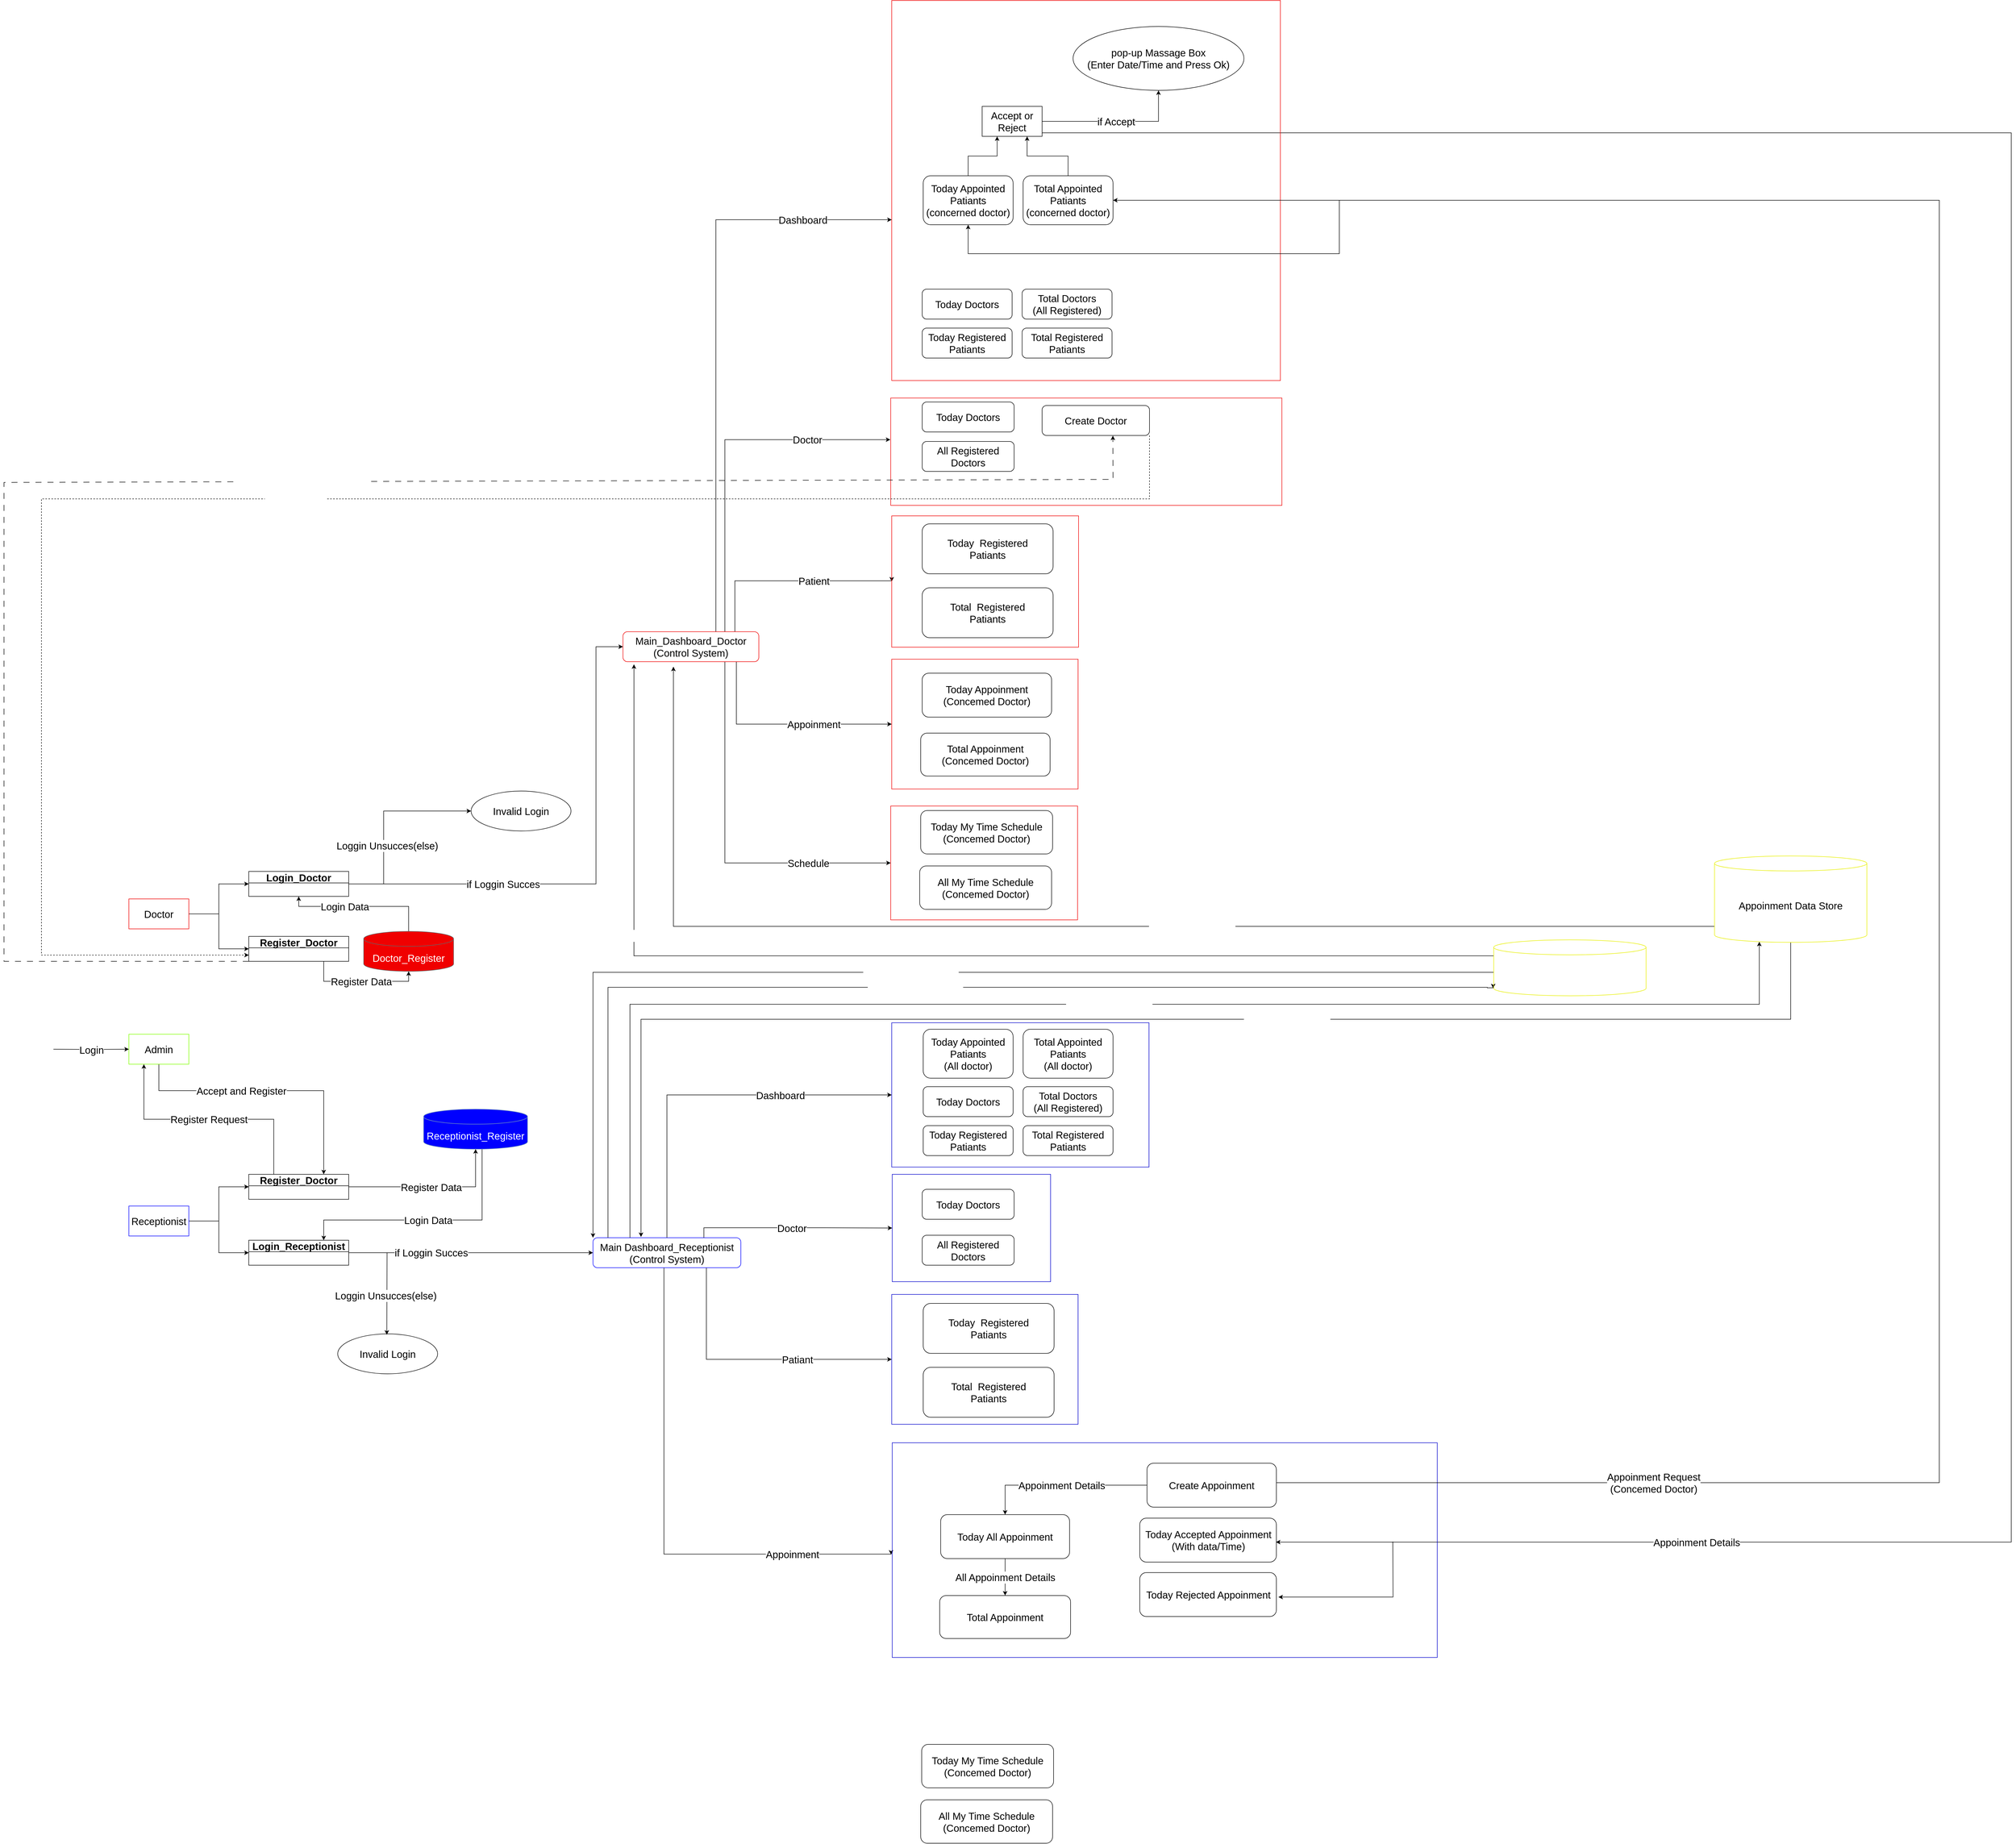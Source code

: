 <mxfile version="20.8.16" type="device"><diagram name="Page-1" id="9rQJRzVLbr5sEMEzuQU-"><mxGraphModel dx="2436" dy="2876" grid="0" gridSize="10" guides="1" tooltips="1" connect="1" arrows="1" fold="1" page="0" pageScale="1" pageWidth="850" pageHeight="1100" background="none" math="0" shadow="0"><root><mxCell id="0"/><mxCell id="1" parent="0"/><mxCell id="5vXDmGkP7HjIqoxA7xrD-12" style="edgeStyle=orthogonalEdgeStyle;rounded=0;orthogonalLoop=1;jettySize=auto;html=1;entryX=0;entryY=0.5;entryDx=0;entryDy=0;fontSize=20;" edge="1" parent="1" source="5vXDmGkP7HjIqoxA7xrD-2" target="5vXDmGkP7HjIqoxA7xrD-9"><mxGeometry relative="1" as="geometry"/></mxCell><mxCell id="5vXDmGkP7HjIqoxA7xrD-20" style="edgeStyle=orthogonalEdgeStyle;rounded=0;orthogonalLoop=1;jettySize=auto;html=1;entryX=0;entryY=0.5;entryDx=0;entryDy=0;fontSize=20;" edge="1" parent="1" source="5vXDmGkP7HjIqoxA7xrD-2" target="5vXDmGkP7HjIqoxA7xrD-19"><mxGeometry relative="1" as="geometry"/></mxCell><mxCell id="5vXDmGkP7HjIqoxA7xrD-2" value="&lt;font style=&quot;font-size: 20px;&quot;&gt;Doctor&lt;/font&gt;" style="rounded=0;whiteSpace=wrap;html=1;strokeColor=#F00000;" vertex="1" parent="1"><mxGeometry x="80" y="325" width="120" height="60" as="geometry"/></mxCell><mxCell id="5vXDmGkP7HjIqoxA7xrD-13" style="edgeStyle=orthogonalEdgeStyle;rounded=0;orthogonalLoop=1;jettySize=auto;html=1;entryX=0;entryY=0.5;entryDx=0;entryDy=0;fontSize=20;" edge="1" parent="1" source="5vXDmGkP7HjIqoxA7xrD-3" target="5vXDmGkP7HjIqoxA7xrD-10"><mxGeometry relative="1" as="geometry"/></mxCell><mxCell id="5vXDmGkP7HjIqoxA7xrD-63" style="edgeStyle=orthogonalEdgeStyle;rounded=0;orthogonalLoop=1;jettySize=auto;html=1;entryX=0;entryY=0.5;entryDx=0;entryDy=0;fontSize=20;" edge="1" parent="1" source="5vXDmGkP7HjIqoxA7xrD-3" target="5vXDmGkP7HjIqoxA7xrD-62"><mxGeometry relative="1" as="geometry"/></mxCell><mxCell id="5vXDmGkP7HjIqoxA7xrD-3" value="&lt;font style=&quot;font-size: 20px;&quot;&gt;Receptionist&lt;/font&gt;" style="rounded=0;whiteSpace=wrap;html=1;strokeColor=#0000FF;" vertex="1" parent="1"><mxGeometry x="80" y="940" width="120" height="60" as="geometry"/></mxCell><mxCell id="5vXDmGkP7HjIqoxA7xrD-61" value="Login" style="edgeStyle=orthogonalEdgeStyle;rounded=0;orthogonalLoop=1;jettySize=auto;html=1;entryX=0;entryY=0.5;entryDx=0;entryDy=0;fontSize=20;" edge="1" parent="1" target="5vXDmGkP7HjIqoxA7xrD-60"><mxGeometry relative="1" as="geometry"><mxPoint x="-71" y="626" as="sourcePoint"/></mxGeometry></mxCell><mxCell id="5vXDmGkP7HjIqoxA7xrD-54" style="edgeStyle=orthogonalEdgeStyle;rounded=0;orthogonalLoop=1;jettySize=auto;html=1;entryX=0;entryY=0.5;entryDx=0;entryDy=0;fontSize=20;" edge="1" parent="1" source="5vXDmGkP7HjIqoxA7xrD-9" target="5vXDmGkP7HjIqoxA7xrD-53"><mxGeometry relative="1" as="geometry"><Array as="points"><mxPoint x="1015" y="295"/><mxPoint x="1015" y="-180"/></Array></mxGeometry></mxCell><mxCell id="5vXDmGkP7HjIqoxA7xrD-56" value="if Loggin Succes" style="edgeLabel;html=1;align=center;verticalAlign=middle;resizable=0;points=[];fontSize=20;" vertex="1" connectable="0" parent="5vXDmGkP7HjIqoxA7xrD-54"><mxGeometry x="-0.149" relative="1" as="geometry"><mxPoint x="-127" as="offset"/></mxGeometry></mxCell><mxCell id="5vXDmGkP7HjIqoxA7xrD-58" style="edgeStyle=orthogonalEdgeStyle;rounded=0;orthogonalLoop=1;jettySize=auto;html=1;entryX=0;entryY=0.5;entryDx=0;entryDy=0;fontSize=20;" edge="1" parent="1" source="5vXDmGkP7HjIqoxA7xrD-9" target="5vXDmGkP7HjIqoxA7xrD-57"><mxGeometry relative="1" as="geometry"><Array as="points"><mxPoint x="590" y="295"/><mxPoint x="590" y="149"/><mxPoint x="735" y="149"/></Array></mxGeometry></mxCell><mxCell id="5vXDmGkP7HjIqoxA7xrD-59" value="Loggin Unsucces(else)" style="edgeLabel;html=1;align=center;verticalAlign=middle;resizable=0;points=[];fontSize=20;" vertex="1" connectable="0" parent="5vXDmGkP7HjIqoxA7xrD-58"><mxGeometry x="-0.254" y="-7" relative="1" as="geometry"><mxPoint y="-1" as="offset"/></mxGeometry></mxCell><mxCell id="5vXDmGkP7HjIqoxA7xrD-9" value="Login_Doctor" style="swimlane;whiteSpace=wrap;html=1;fontSize=20;startSize=23;" vertex="1" parent="1"><mxGeometry x="320" y="270" width="200" height="50" as="geometry"/></mxCell><mxCell id="5vXDmGkP7HjIqoxA7xrD-15" style="edgeStyle=orthogonalEdgeStyle;rounded=0;orthogonalLoop=1;jettySize=auto;html=1;entryX=0;entryY=0.5;entryDx=0;entryDy=0;fontSize=20;" edge="1" parent="1" source="5vXDmGkP7HjIqoxA7xrD-10" target="5vXDmGkP7HjIqoxA7xrD-14"><mxGeometry relative="1" as="geometry"/></mxCell><mxCell id="5vXDmGkP7HjIqoxA7xrD-70" value="if Loggin Succes" style="edgeLabel;html=1;align=center;verticalAlign=middle;resizable=0;points=[];fontSize=20;" vertex="1" connectable="0" parent="5vXDmGkP7HjIqoxA7xrD-15"><mxGeometry x="-0.328" y="1" relative="1" as="geometry"><mxPoint as="offset"/></mxGeometry></mxCell><mxCell id="5vXDmGkP7HjIqoxA7xrD-73" style="edgeStyle=orthogonalEdgeStyle;rounded=0;orthogonalLoop=1;jettySize=auto;html=1;entryX=0;entryY=0;entryDx=0;entryDy=0;fontSize=20;" edge="1" parent="1" source="5vXDmGkP7HjIqoxA7xrD-10"><mxGeometry relative="1" as="geometry"><mxPoint x="596.289" y="1197.716" as="targetPoint"/></mxGeometry></mxCell><mxCell id="5vXDmGkP7HjIqoxA7xrD-10" value="Login_Receptionist" style="swimlane;whiteSpace=wrap;html=1;fontSize=20;startSize=23;" vertex="1" parent="1"><mxGeometry x="320" y="1008.5" width="200" height="50" as="geometry"/></mxCell><mxCell id="5vXDmGkP7HjIqoxA7xrD-146" value="Dashboard" style="edgeStyle=orthogonalEdgeStyle;rounded=0;orthogonalLoop=1;jettySize=auto;html=1;exitX=0.5;exitY=0;exitDx=0;exitDy=0;entryX=0;entryY=0.5;entryDx=0;entryDy=0;fontSize=20;" edge="1" parent="1" source="5vXDmGkP7HjIqoxA7xrD-14" target="5vXDmGkP7HjIqoxA7xrD-132"><mxGeometry x="0.392" relative="1" as="geometry"><mxPoint as="offset"/></mxGeometry></mxCell><mxCell id="5vXDmGkP7HjIqoxA7xrD-147" value="Doctor" style="edgeStyle=orthogonalEdgeStyle;rounded=0;orthogonalLoop=1;jettySize=auto;html=1;exitX=0.75;exitY=0;exitDx=0;exitDy=0;entryX=0;entryY=0.5;entryDx=0;entryDy=0;fontSize=20;" edge="1" parent="1" source="5vXDmGkP7HjIqoxA7xrD-14" target="5vXDmGkP7HjIqoxA7xrD-135"><mxGeometry x="-0.008" relative="1" as="geometry"><mxPoint x="-1" as="offset"/></mxGeometry></mxCell><mxCell id="5vXDmGkP7HjIqoxA7xrD-149" value="Patiant" style="edgeStyle=orthogonalEdgeStyle;rounded=0;orthogonalLoop=1;jettySize=auto;html=1;entryX=0;entryY=0.5;entryDx=0;entryDy=0;fontSize=20;" edge="1" parent="1" source="5vXDmGkP7HjIqoxA7xrD-14" target="5vXDmGkP7HjIqoxA7xrD-141"><mxGeometry x="0.315" relative="1" as="geometry"><Array as="points"><mxPoint x="1236" y="1247"/></Array><mxPoint x="1" as="offset"/></mxGeometry></mxCell><mxCell id="5vXDmGkP7HjIqoxA7xrD-174" value="Appoinment" style="edgeStyle=orthogonalEdgeStyle;rounded=0;orthogonalLoop=1;jettySize=auto;html=1;entryX=-0.002;entryY=0.521;entryDx=0;entryDy=0;fontSize=20;entryPerimeter=0;" edge="1" parent="1" source="5vXDmGkP7HjIqoxA7xrD-14" target="5vXDmGkP7HjIqoxA7xrD-144"><mxGeometry x="0.615" relative="1" as="geometry"><Array as="points"><mxPoint x="1151" y="1637"/><mxPoint x="1605" y="1637"/></Array><mxPoint x="-1" as="offset"/></mxGeometry></mxCell><mxCell id="5vXDmGkP7HjIqoxA7xrD-182" value="Patiant Register Data" style="edgeStyle=orthogonalEdgeStyle;rounded=0;orthogonalLoop=1;jettySize=auto;html=1;exitX=0.25;exitY=0;exitDx=0;exitDy=0;fontSize=20;fontColor=#FFFFFF;" edge="1" parent="1" source="5vXDmGkP7HjIqoxA7xrD-14"><mxGeometry relative="1" as="geometry"><mxPoint x="2811" y="504" as="targetPoint"/><Array as="points"><mxPoint x="1039" y="1004"/><mxPoint x="1039" y="502"/><mxPoint x="2799" y="502"/><mxPoint x="2799" y="503"/><mxPoint x="2811" y="503"/></Array></mxGeometry></mxCell><mxCell id="5vXDmGkP7HjIqoxA7xrD-186" value="Appoinment Details" style="edgeStyle=orthogonalEdgeStyle;rounded=0;orthogonalLoop=1;jettySize=auto;html=1;exitX=0.25;exitY=0;exitDx=0;exitDy=0;entryX=0.294;entryY=0.993;entryDx=0;entryDy=0;entryPerimeter=0;fontSize=20;fontColor=#FFFFFF;" edge="1" parent="1" source="5vXDmGkP7HjIqoxA7xrD-14" target="5vXDmGkP7HjIqoxA7xrD-179"><mxGeometry relative="1" as="geometry"><Array as="points"><mxPoint x="1083" y="536"/><mxPoint x="3343" y="536"/></Array></mxGeometry></mxCell><mxCell id="5vXDmGkP7HjIqoxA7xrD-14" value="Main Dashboard_Receptionist&lt;br&gt;(Control System)" style="rounded=1;whiteSpace=wrap;html=1;fontSize=20;strokeColor=#0000FF;" vertex="1" parent="1"><mxGeometry x="1009" y="1003.5" width="296" height="60" as="geometry"/></mxCell><mxCell id="5vXDmGkP7HjIqoxA7xrD-29" value="Register Data" style="edgeStyle=orthogonalEdgeStyle;rounded=0;orthogonalLoop=1;jettySize=auto;html=1;exitX=0.75;exitY=1;exitDx=0;exitDy=0;entryX=0.5;entryY=1;entryDx=0;entryDy=0;entryPerimeter=0;fontSize=20;" edge="1" parent="1" source="5vXDmGkP7HjIqoxA7xrD-19" target="5vXDmGkP7HjIqoxA7xrD-25"><mxGeometry relative="1" as="geometry"><Array as="points"><mxPoint x="470" y="490"/><mxPoint x="640" y="490"/></Array></mxGeometry></mxCell><mxCell id="5vXDmGkP7HjIqoxA7xrD-19" value="Register_Doctor" style="swimlane;whiteSpace=wrap;html=1;fontSize=20;startSize=23;" vertex="1" parent="1"><mxGeometry x="320" y="400" width="200" height="50" as="geometry"/></mxCell><mxCell id="5vXDmGkP7HjIqoxA7xrD-30" value="Login Data" style="edgeStyle=orthogonalEdgeStyle;rounded=0;orthogonalLoop=1;jettySize=auto;html=1;exitX=0.5;exitY=0;exitDx=0;exitDy=0;exitPerimeter=0;fontSize=20;" edge="1" parent="1" source="5vXDmGkP7HjIqoxA7xrD-25"><mxGeometry x="0.231" relative="1" as="geometry"><mxPoint x="420" y="320" as="targetPoint"/><Array as="points"><mxPoint x="640" y="340"/><mxPoint x="420" y="340"/></Array><mxPoint as="offset"/></mxGeometry></mxCell><mxCell id="5vXDmGkP7HjIqoxA7xrD-25" value="&lt;font color=&quot;#ffffff&quot;&gt;Doctor_Register&lt;/font&gt;" style="shape=cylinder3;whiteSpace=wrap;html=1;boundedLbl=1;backgroundOutline=1;size=15;fontSize=20;fillColor=#F00000;strokeColor=#666666;fontColor=#333333;" vertex="1" parent="1"><mxGeometry x="550" y="390" width="180" height="80" as="geometry"/></mxCell><mxCell id="5vXDmGkP7HjIqoxA7xrD-31" value="Today Doctors" style="rounded=1;whiteSpace=wrap;html=1;fontSize=20;" vertex="1" parent="1"><mxGeometry x="1668" y="-896" width="180" height="60" as="geometry"/></mxCell><mxCell id="5vXDmGkP7HjIqoxA7xrD-45" style="edgeStyle=orthogonalEdgeStyle;rounded=0;orthogonalLoop=1;jettySize=auto;html=1;entryX=0.25;entryY=1;entryDx=0;entryDy=0;fontSize=20;" edge="1" parent="1" source="5vXDmGkP7HjIqoxA7xrD-32" target="5vXDmGkP7HjIqoxA7xrD-42"><mxGeometry relative="1" as="geometry"/></mxCell><mxCell id="5vXDmGkP7HjIqoxA7xrD-32" value="Today Appointed Patiants&lt;br&gt;(concerned doctor)" style="rounded=1;whiteSpace=wrap;html=1;fontSize=20;" vertex="1" parent="1"><mxGeometry x="1670" y="-1123" width="180" height="98" as="geometry"/></mxCell><mxCell id="5vXDmGkP7HjIqoxA7xrD-33" value="Today Registered&lt;br&gt;Patiants" style="rounded=1;whiteSpace=wrap;html=1;fontSize=20;" vertex="1" parent="1"><mxGeometry x="1668" y="-818" width="180" height="60" as="geometry"/></mxCell><mxCell id="5vXDmGkP7HjIqoxA7xrD-34" value="Total Doctors&lt;br&gt;(All Registered)" style="rounded=1;whiteSpace=wrap;html=1;fontSize=20;" vertex="1" parent="1"><mxGeometry x="1868" y="-896" width="180" height="60" as="geometry"/></mxCell><mxCell id="5vXDmGkP7HjIqoxA7xrD-44" style="edgeStyle=orthogonalEdgeStyle;rounded=0;orthogonalLoop=1;jettySize=auto;html=1;entryX=0.75;entryY=1;entryDx=0;entryDy=0;fontSize=20;" edge="1" parent="1" source="5vXDmGkP7HjIqoxA7xrD-35" target="5vXDmGkP7HjIqoxA7xrD-42"><mxGeometry relative="1" as="geometry"/></mxCell><mxCell id="5vXDmGkP7HjIqoxA7xrD-35" value="Total Appointed Patiants&lt;br&gt;(concerned doctor)" style="rounded=1;whiteSpace=wrap;html=1;fontSize=20;" vertex="1" parent="1"><mxGeometry x="1870" y="-1123" width="180" height="98" as="geometry"/></mxCell><mxCell id="5vXDmGkP7HjIqoxA7xrD-37" value="Total Registered&lt;br&gt;Patiants" style="rounded=1;whiteSpace=wrap;html=1;fontSize=20;" vertex="1" parent="1"><mxGeometry x="1868" y="-818" width="180" height="60" as="geometry"/></mxCell><mxCell id="5vXDmGkP7HjIqoxA7xrD-47" value="if Accept" style="edgeStyle=orthogonalEdgeStyle;rounded=0;orthogonalLoop=1;jettySize=auto;html=1;entryX=0.5;entryY=1;entryDx=0;entryDy=0;fontSize=20;" edge="1" parent="1" source="5vXDmGkP7HjIqoxA7xrD-42" target="5vXDmGkP7HjIqoxA7xrD-49"><mxGeometry relative="1" as="geometry"><mxPoint x="2092.5" y="-1490" as="targetPoint"/></mxGeometry></mxCell><mxCell id="5vXDmGkP7HjIqoxA7xrD-42" value="Accept or Reject" style="rounded=0;whiteSpace=wrap;html=1;fontSize=20;fillColor=none;" vertex="1" parent="1"><mxGeometry x="1788" y="-1262" width="120" height="60" as="geometry"/></mxCell><mxCell id="5vXDmGkP7HjIqoxA7xrD-153" value="Appoinment Details" style="edgeStyle=orthogonalEdgeStyle;rounded=0;orthogonalLoop=1;jettySize=auto;html=1;entryX=1;entryY=0.5;entryDx=0;entryDy=0;fontSize=20;exitX=1;exitY=0.75;exitDx=0;exitDy=0;" edge="1" parent="1" source="5vXDmGkP7HjIqoxA7xrD-42"><mxGeometry x="0.73" relative="1" as="geometry"><mxPoint x="2376" y="1613" as="targetPoint"/><Array as="points"><mxPoint x="1908" y="-1209"/><mxPoint x="3848" y="-1209"/><mxPoint x="3848" y="1613"/></Array><mxPoint x="-1" as="offset"/></mxGeometry></mxCell><mxCell id="5vXDmGkP7HjIqoxA7xrD-49" value="pop-up Massage Box&lt;br&gt;(Enter Date/Time and Press Ok)" style="ellipse;whiteSpace=wrap;html=1;fontSize=20;fillColor=none;" vertex="1" parent="1"><mxGeometry x="1970" y="-1422" width="342" height="128" as="geometry"/></mxCell><mxCell id="5vXDmGkP7HjIqoxA7xrD-50" value="" style="rounded=0;whiteSpace=wrap;html=1;fontSize=20;fillColor=none;strokeColor=#F00000;" vertex="1" parent="1"><mxGeometry x="1607" y="-1474" width="778" height="761" as="geometry"/></mxCell><mxCell id="5vXDmGkP7HjIqoxA7xrD-55" value="Dashboard" style="edgeStyle=orthogonalEdgeStyle;rounded=0;orthogonalLoop=1;jettySize=auto;html=1;fontSize=20;" edge="1" parent="1" source="5vXDmGkP7HjIqoxA7xrD-53"><mxGeometry x="0.698" relative="1" as="geometry"><mxPoint x="1607" y="-1035" as="targetPoint"/><Array as="points"><mxPoint x="1255" y="-1035"/></Array><mxPoint x="-1" as="offset"/></mxGeometry></mxCell><mxCell id="5vXDmGkP7HjIqoxA7xrD-78" value="Doctor" style="edgeStyle=orthogonalEdgeStyle;rounded=0;orthogonalLoop=1;jettySize=auto;html=1;exitX=0.75;exitY=0;exitDx=0;exitDy=0;entryX=-0.001;entryY=0.388;entryDx=0;entryDy=0;entryPerimeter=0;fontSize=20;" edge="1" parent="1" source="5vXDmGkP7HjIqoxA7xrD-53" target="5vXDmGkP7HjIqoxA7xrD-77"><mxGeometry x="0.536" relative="1" as="geometry"><mxPoint as="offset"/></mxGeometry></mxCell><mxCell id="5vXDmGkP7HjIqoxA7xrD-83" value="Patient" style="edgeStyle=orthogonalEdgeStyle;rounded=0;orthogonalLoop=1;jettySize=auto;html=1;entryX=0;entryY=0.5;entryDx=0;entryDy=0;fontSize=20;" edge="1" parent="1" source="5vXDmGkP7HjIqoxA7xrD-53" target="5vXDmGkP7HjIqoxA7xrD-82"><mxGeometry x="0.238" relative="1" as="geometry"><Array as="points"><mxPoint x="1293" y="-312"/></Array><mxPoint x="1" as="offset"/></mxGeometry></mxCell><mxCell id="5vXDmGkP7HjIqoxA7xrD-90" value="Appoinment" style="edgeStyle=orthogonalEdgeStyle;rounded=0;orthogonalLoop=1;jettySize=auto;html=1;entryX=0;entryY=0.5;entryDx=0;entryDy=0;fontSize=20;" edge="1" parent="1" source="5vXDmGkP7HjIqoxA7xrD-53" target="5vXDmGkP7HjIqoxA7xrD-89"><mxGeometry x="0.28" relative="1" as="geometry"><Array as="points"><mxPoint x="1296" y="-25"/></Array><mxPoint x="1" as="offset"/></mxGeometry></mxCell><mxCell id="5vXDmGkP7HjIqoxA7xrD-95" value="Schedule" style="edgeStyle=orthogonalEdgeStyle;rounded=0;orthogonalLoop=1;jettySize=auto;html=1;exitX=0.75;exitY=1;exitDx=0;exitDy=0;entryX=0;entryY=0.5;entryDx=0;entryDy=0;fontSize=20;" edge="1" parent="1" source="5vXDmGkP7HjIqoxA7xrD-53" target="5vXDmGkP7HjIqoxA7xrD-94"><mxGeometry x="0.551" relative="1" as="geometry"><mxPoint as="offset"/></mxGeometry></mxCell><mxCell id="5vXDmGkP7HjIqoxA7xrD-53" value="Main_Dashboard_Doctor&lt;br&gt;(Control System)" style="rounded=1;whiteSpace=wrap;html=1;fontSize=20;fillColor=none;strokeColor=#F00000;" vertex="1" parent="1"><mxGeometry x="1069" y="-210" width="272" height="60" as="geometry"/></mxCell><mxCell id="5vXDmGkP7HjIqoxA7xrD-57" value="Invalid Login" style="ellipse;whiteSpace=wrap;html=1;fontSize=20;fillColor=none;" vertex="1" parent="1"><mxGeometry x="765" y="109" width="200" height="80" as="geometry"/></mxCell><mxCell id="5vXDmGkP7HjIqoxA7xrD-65" value="Accept and Register" style="edgeStyle=orthogonalEdgeStyle;rounded=0;orthogonalLoop=1;jettySize=auto;html=1;entryX=0.75;entryY=0;entryDx=0;entryDy=0;fontSize=20;" edge="1" parent="1" source="5vXDmGkP7HjIqoxA7xrD-60" target="5vXDmGkP7HjIqoxA7xrD-62"><mxGeometry x="-0.208" relative="1" as="geometry"><Array as="points"><mxPoint x="140" y="709"/><mxPoint x="470" y="709"/></Array><mxPoint as="offset"/></mxGeometry></mxCell><mxCell id="5vXDmGkP7HjIqoxA7xrD-60" value="&lt;font style=&quot;font-size: 20px;&quot;&gt;Admin&lt;/font&gt;" style="rounded=0;whiteSpace=wrap;html=1;strokeColor=#80FF00;" vertex="1" parent="1"><mxGeometry x="80" y="596" width="120" height="60" as="geometry"/></mxCell><mxCell id="5vXDmGkP7HjIqoxA7xrD-64" value="Register Request" style="edgeStyle=orthogonalEdgeStyle;rounded=0;orthogonalLoop=1;jettySize=auto;html=1;exitX=0.25;exitY=0;exitDx=0;exitDy=0;entryX=0.25;entryY=1;entryDx=0;entryDy=0;fontSize=20;" edge="1" parent="1" source="5vXDmGkP7HjIqoxA7xrD-62" target="5vXDmGkP7HjIqoxA7xrD-60"><mxGeometry relative="1" as="geometry"/></mxCell><mxCell id="5vXDmGkP7HjIqoxA7xrD-67" value="Register Data" style="edgeStyle=orthogonalEdgeStyle;rounded=0;orthogonalLoop=1;jettySize=auto;html=1;entryX=0.5;entryY=1;entryDx=0;entryDy=0;entryPerimeter=0;fontSize=20;" edge="1" parent="1" source="5vXDmGkP7HjIqoxA7xrD-62" target="5vXDmGkP7HjIqoxA7xrD-66"><mxGeometry relative="1" as="geometry"/></mxCell><mxCell id="5vXDmGkP7HjIqoxA7xrD-62" value="Register_Doctor" style="swimlane;whiteSpace=wrap;html=1;fontSize=20;startSize=23;" vertex="1" parent="1"><mxGeometry x="320" y="876.5" width="200" height="50" as="geometry"/></mxCell><mxCell id="5vXDmGkP7HjIqoxA7xrD-69" value="Login Data" style="edgeStyle=orthogonalEdgeStyle;rounded=0;orthogonalLoop=1;jettySize=auto;html=1;entryX=0.75;entryY=0;entryDx=0;entryDy=0;fontSize=20;" edge="1" parent="1" source="5vXDmGkP7HjIqoxA7xrD-66" target="5vXDmGkP7HjIqoxA7xrD-10"><mxGeometry relative="1" as="geometry"><Array as="points"><mxPoint x="787" y="968"/><mxPoint x="470" y="968"/></Array></mxGeometry></mxCell><mxCell id="5vXDmGkP7HjIqoxA7xrD-66" value="&lt;font color=&quot;#ffffff&quot;&gt;Receptionist_Register&lt;/font&gt;" style="shape=cylinder3;whiteSpace=wrap;html=1;boundedLbl=1;backgroundOutline=1;size=15;fontSize=20;fillColor=#0000FF;strokeColor=#6c8ebf;" vertex="1" parent="1"><mxGeometry x="670" y="746" width="208" height="80" as="geometry"/></mxCell><mxCell id="5vXDmGkP7HjIqoxA7xrD-71" value="Loggin Unsucces(else)" style="edgeLabel;html=1;align=center;verticalAlign=middle;resizable=0;points=[];fontSize=20;" vertex="1" connectable="0" parent="1"><mxGeometry x="399" y="1294.333" as="geometry"><mxPoint x="195" y="-176" as="offset"/></mxGeometry></mxCell><mxCell id="5vXDmGkP7HjIqoxA7xrD-74" value="Today Doctors" style="rounded=1;whiteSpace=wrap;html=1;fontSize=20;fillColor=none;" vertex="1" parent="1"><mxGeometry x="1668" y="-670" width="184" height="60" as="geometry"/></mxCell><mxCell id="5vXDmGkP7HjIqoxA7xrD-76" value="All Registered Doctors" style="rounded=1;whiteSpace=wrap;html=1;fontSize=20;fillColor=none;" vertex="1" parent="1"><mxGeometry x="1668" y="-591" width="184" height="60" as="geometry"/></mxCell><mxCell id="5vXDmGkP7HjIqoxA7xrD-77" value="" style="rounded=0;whiteSpace=wrap;html=1;fontSize=20;fillColor=none;strokeColor=#F00000;" vertex="1" parent="1"><mxGeometry x="1605" y="-678" width="783" height="215" as="geometry"/></mxCell><mxCell id="5vXDmGkP7HjIqoxA7xrD-79" value="Today&amp;nbsp; Registered&lt;br&gt;Patiants" style="rounded=1;whiteSpace=wrap;html=1;fontSize=20;fillColor=none;" vertex="1" parent="1"><mxGeometry x="1668" y="-426" width="262" height="100" as="geometry"/></mxCell><mxCell id="5vXDmGkP7HjIqoxA7xrD-80" value="Total&amp;nbsp; Registered&lt;br&gt;Patiants" style="rounded=1;whiteSpace=wrap;html=1;fontSize=20;fillColor=none;" vertex="1" parent="1"><mxGeometry x="1668" y="-298" width="262" height="100" as="geometry"/></mxCell><mxCell id="5vXDmGkP7HjIqoxA7xrD-82" value="" style="rounded=0;whiteSpace=wrap;html=1;fontSize=20;fillColor=none;strokeColor=#F00000;" vertex="1" parent="1"><mxGeometry x="1607" y="-442" width="374" height="263" as="geometry"/></mxCell><mxCell id="5vXDmGkP7HjIqoxA7xrD-84" value="Invalid Login" style="ellipse;whiteSpace=wrap;html=1;fontSize=20;fillColor=none;" vertex="1" parent="1"><mxGeometry x="498" y="1196" width="200" height="80" as="geometry"/></mxCell><mxCell id="5vXDmGkP7HjIqoxA7xrD-86" value="Today Appoinment&lt;br&gt;(Concemed Doctor)" style="rounded=1;whiteSpace=wrap;html=1;fontSize=20;fillColor=none;" vertex="1" parent="1"><mxGeometry x="1668" y="-127" width="259" height="88" as="geometry"/></mxCell><mxCell id="5vXDmGkP7HjIqoxA7xrD-87" value="Total Appoinment&lt;br&gt;(Concemed Doctor)" style="rounded=1;whiteSpace=wrap;html=1;fontSize=20;fillColor=none;" vertex="1" parent="1"><mxGeometry x="1665" y="-7" width="259" height="86" as="geometry"/></mxCell><mxCell id="5vXDmGkP7HjIqoxA7xrD-89" value="" style="rounded=0;whiteSpace=wrap;html=1;fontSize=20;fillColor=none;strokeColor=#F00000;" vertex="1" parent="1"><mxGeometry x="1607" y="-155" width="373" height="260" as="geometry"/></mxCell><mxCell id="5vXDmGkP7HjIqoxA7xrD-91" value="Today My Time Schedule&lt;br&gt;(Concemed Doctor)" style="rounded=1;whiteSpace=wrap;html=1;fontSize=20;fillColor=none;" vertex="1" parent="1"><mxGeometry x="1665" y="148" width="264" height="87" as="geometry"/></mxCell><mxCell id="5vXDmGkP7HjIqoxA7xrD-93" value="All My Time Schedule&lt;br&gt;(Concemed Doctor)" style="rounded=1;whiteSpace=wrap;html=1;fontSize=20;fillColor=none;" vertex="1" parent="1"><mxGeometry x="1663" y="259" width="264" height="87" as="geometry"/></mxCell><mxCell id="5vXDmGkP7HjIqoxA7xrD-94" value="" style="rounded=0;whiteSpace=wrap;html=1;fontSize=20;fillColor=none;strokeColor=#F00000;" vertex="1" parent="1"><mxGeometry x="1605" y="139" width="374" height="228" as="geometry"/></mxCell><mxCell id="5vXDmGkP7HjIqoxA7xrD-121" value="Today Doctors" style="rounded=1;whiteSpace=wrap;html=1;fontSize=20;" vertex="1" parent="1"><mxGeometry x="1670" y="701" width="180" height="60" as="geometry"/></mxCell><mxCell id="5vXDmGkP7HjIqoxA7xrD-123" value="Today Appointed Patiants&lt;br&gt;(All doctor)" style="rounded=1;whiteSpace=wrap;html=1;fontSize=20;" vertex="1" parent="1"><mxGeometry x="1670" y="586" width="180" height="98" as="geometry"/></mxCell><mxCell id="5vXDmGkP7HjIqoxA7xrD-124" value="Today Registered&lt;br&gt;Patiants" style="rounded=1;whiteSpace=wrap;html=1;fontSize=20;" vertex="1" parent="1"><mxGeometry x="1670" y="779" width="180" height="60" as="geometry"/></mxCell><mxCell id="5vXDmGkP7HjIqoxA7xrD-125" value="Total Doctors&lt;br&gt;(All Registered)" style="rounded=1;whiteSpace=wrap;html=1;fontSize=20;" vertex="1" parent="1"><mxGeometry x="1870" y="701" width="180" height="60" as="geometry"/></mxCell><mxCell id="5vXDmGkP7HjIqoxA7xrD-127" value="Total Appointed Patiants&lt;br&gt;(All doctor)" style="rounded=1;whiteSpace=wrap;html=1;fontSize=20;" vertex="1" parent="1"><mxGeometry x="1870" y="586" width="180" height="98" as="geometry"/></mxCell><mxCell id="5vXDmGkP7HjIqoxA7xrD-128" value="Total Registered&lt;br&gt;Patiants" style="rounded=1;whiteSpace=wrap;html=1;fontSize=20;" vertex="1" parent="1"><mxGeometry x="1870" y="779" width="180" height="60" as="geometry"/></mxCell><mxCell id="5vXDmGkP7HjIqoxA7xrD-132" value="" style="rounded=0;whiteSpace=wrap;html=1;fontSize=20;fillColor=none;strokeColor=#0000CC;" vertex="1" parent="1"><mxGeometry x="1607" y="573" width="515" height="289" as="geometry"/></mxCell><mxCell id="5vXDmGkP7HjIqoxA7xrD-133" value="Today Doctors" style="rounded=1;whiteSpace=wrap;html=1;fontSize=20;fillColor=none;" vertex="1" parent="1"><mxGeometry x="1668" y="906.5" width="184" height="60" as="geometry"/></mxCell><mxCell id="5vXDmGkP7HjIqoxA7xrD-134" value="All Registered Doctors" style="rounded=1;whiteSpace=wrap;html=1;fontSize=20;fillColor=none;" vertex="1" parent="1"><mxGeometry x="1668" y="998.5" width="184" height="60" as="geometry"/></mxCell><mxCell id="5vXDmGkP7HjIqoxA7xrD-135" value="" style="rounded=0;whiteSpace=wrap;html=1;fontSize=20;fillColor=none;strokeColor=#0000CC;" vertex="1" parent="1"><mxGeometry x="1608" y="876.5" width="317" height="215" as="geometry"/></mxCell><mxCell id="5vXDmGkP7HjIqoxA7xrD-136" value="Today&amp;nbsp; Registered&lt;br&gt;Patiants" style="rounded=1;whiteSpace=wrap;html=1;fontSize=20;fillColor=none;" vertex="1" parent="1"><mxGeometry x="1670" y="1135" width="262" height="100" as="geometry"/></mxCell><mxCell id="5vXDmGkP7HjIqoxA7xrD-137" value="Total&amp;nbsp; Registered&lt;br&gt;Patiants" style="rounded=1;whiteSpace=wrap;html=1;fontSize=20;fillColor=none;" vertex="1" parent="1"><mxGeometry x="1670" y="1263" width="262" height="100" as="geometry"/></mxCell><mxCell id="5vXDmGkP7HjIqoxA7xrD-141" value="" style="rounded=0;whiteSpace=wrap;html=1;fontSize=20;fillColor=none;strokeColor=#0000CC;" vertex="1" parent="1"><mxGeometry x="1607" y="1117" width="373" height="260" as="geometry"/></mxCell><mxCell id="5vXDmGkP7HjIqoxA7xrD-142" value="Today My Time Schedule&lt;br&gt;(Concemed Doctor)" style="rounded=1;whiteSpace=wrap;html=1;fontSize=20;fillColor=none;" vertex="1" parent="1"><mxGeometry x="1667" y="2018" width="264" height="87" as="geometry"/></mxCell><mxCell id="5vXDmGkP7HjIqoxA7xrD-143" value="All My Time Schedule&lt;br&gt;(Concemed Doctor)" style="rounded=1;whiteSpace=wrap;html=1;fontSize=20;fillColor=none;" vertex="1" parent="1"><mxGeometry x="1665" y="2129" width="264" height="87" as="geometry"/></mxCell><mxCell id="5vXDmGkP7HjIqoxA7xrD-144" value="" style="rounded=0;whiteSpace=wrap;html=1;fontSize=20;gradientColor=none;fillColor=none;strokeColor=#0000CC;" vertex="1" parent="1"><mxGeometry x="1608" y="1414" width="1091" height="430" as="geometry"/></mxCell><mxCell id="5vXDmGkP7HjIqoxA7xrD-151" value="Appoinment Request&lt;br&gt;(Concemed Doctor)" style="edgeStyle=orthogonalEdgeStyle;rounded=0;orthogonalLoop=1;jettySize=auto;html=1;fontSize=20;entryX=1;entryY=0.5;entryDx=0;entryDy=0;" edge="1" parent="1" source="5vXDmGkP7HjIqoxA7xrD-150" target="5vXDmGkP7HjIqoxA7xrD-35"><mxGeometry x="-0.728" relative="1" as="geometry"><mxPoint x="2325" y="-1102" as="targetPoint"/><Array as="points"><mxPoint x="3704" y="1494"/><mxPoint x="3704" y="-1074"/></Array><mxPoint as="offset"/></mxGeometry></mxCell><mxCell id="5vXDmGkP7HjIqoxA7xrD-177" value="Appoinment Details" style="edgeStyle=orthogonalEdgeStyle;rounded=0;orthogonalLoop=1;jettySize=auto;html=1;entryX=0.5;entryY=0;entryDx=0;entryDy=0;fontSize=20;" edge="1" parent="1" source="5vXDmGkP7HjIqoxA7xrD-150" target="5vXDmGkP7HjIqoxA7xrD-166"><mxGeometry relative="1" as="geometry"/></mxCell><mxCell id="5vXDmGkP7HjIqoxA7xrD-150" value="Create Appoinment" style="rounded=1;whiteSpace=wrap;html=1;fontSize=20;fillColor=none;" vertex="1" parent="1"><mxGeometry x="2118" y="1455" width="259" height="88" as="geometry"/></mxCell><mxCell id="5vXDmGkP7HjIqoxA7xrD-152" value="" style="endArrow=classic;html=1;rounded=0;fontSize=20;entryX=0.5;entryY=1;entryDx=0;entryDy=0;" edge="1" parent="1" target="5vXDmGkP7HjIqoxA7xrD-32"><mxGeometry width="50" height="50" relative="1" as="geometry"><mxPoint x="2503" y="-1074" as="sourcePoint"/><mxPoint x="1352" y="-717" as="targetPoint"/><Array as="points"><mxPoint x="2503" y="-967"/><mxPoint x="1760" y="-967"/></Array></mxGeometry></mxCell><mxCell id="5vXDmGkP7HjIqoxA7xrD-154" value="" style="endArrow=classic;html=1;rounded=0;fontSize=20;entryX=1;entryY=0.5;entryDx=0;entryDy=0;" edge="1" parent="1"><mxGeometry width="50" height="50" relative="1" as="geometry"><mxPoint x="2610" y="1612" as="sourcePoint"/><mxPoint x="2381.0" y="1723.0" as="targetPoint"/><Array as="points"><mxPoint x="2610.5" y="1723"/></Array></mxGeometry></mxCell><mxCell id="5vXDmGkP7HjIqoxA7xrD-164" value="Today Accepted Appoinment&lt;br&gt;(With data/Time)" style="rounded=1;whiteSpace=wrap;html=1;fontSize=20;fillColor=none;" vertex="1" parent="1"><mxGeometry x="2103.5" y="1565" width="273.5" height="88" as="geometry"/></mxCell><mxCell id="5vXDmGkP7HjIqoxA7xrD-165" value="Today Rejected Appoinment" style="rounded=1;whiteSpace=wrap;html=1;fontSize=20;fillColor=none;" vertex="1" parent="1"><mxGeometry x="2103.5" y="1674" width="273.5" height="88" as="geometry"/></mxCell><mxCell id="5vXDmGkP7HjIqoxA7xrD-171" value="All Appoinment Details" style="edgeStyle=orthogonalEdgeStyle;rounded=0;orthogonalLoop=1;jettySize=auto;html=1;entryX=0.5;entryY=0;entryDx=0;entryDy=0;fontSize=20;" edge="1" parent="1" source="5vXDmGkP7HjIqoxA7xrD-166" target="5vXDmGkP7HjIqoxA7xrD-167"><mxGeometry relative="1" as="geometry"/></mxCell><mxCell id="5vXDmGkP7HjIqoxA7xrD-166" value="Today All Appoinment" style="rounded=1;whiteSpace=wrap;html=1;fontSize=20;fillColor=none;" vertex="1" parent="1"><mxGeometry x="1705" y="1558" width="258" height="88" as="geometry"/></mxCell><mxCell id="5vXDmGkP7HjIqoxA7xrD-167" value="Total Appoinment" style="rounded=1;whiteSpace=wrap;html=1;fontSize=20;fillColor=none;" vertex="1" parent="1"><mxGeometry x="1703" y="1720" width="262" height="86" as="geometry"/></mxCell><mxCell id="5vXDmGkP7HjIqoxA7xrD-183" value="Patiant Register Data" style="edgeStyle=orthogonalEdgeStyle;rounded=0;orthogonalLoop=1;jettySize=auto;html=1;entryX=0;entryY=0;entryDx=0;entryDy=0;fontSize=20;fontColor=#FFFFFF;" edge="1" parent="1" source="5vXDmGkP7HjIqoxA7xrD-178" target="5vXDmGkP7HjIqoxA7xrD-14"><mxGeometry relative="1" as="geometry"><Array as="points"><mxPoint x="1009" y="472"/></Array></mxGeometry></mxCell><mxCell id="5vXDmGkP7HjIqoxA7xrD-184" value="Patiant Register Data" style="edgeStyle=orthogonalEdgeStyle;rounded=0;orthogonalLoop=1;jettySize=auto;html=1;exitX=0;exitY=0.5;exitDx=0;exitDy=0;exitPerimeter=0;entryX=0.081;entryY=1.088;entryDx=0;entryDy=0;entryPerimeter=0;fontSize=20;fontColor=#FFFFFF;" edge="1" parent="1" source="5vXDmGkP7HjIqoxA7xrD-178" target="5vXDmGkP7HjIqoxA7xrD-53"><mxGeometry x="0.534" relative="1" as="geometry"><Array as="points"><mxPoint x="2812" y="439"/><mxPoint x="1091" y="439"/></Array><mxPoint as="offset"/></mxGeometry></mxCell><mxCell id="5vXDmGkP7HjIqoxA7xrD-178" value="Patiant Register Data Store" style="shape=cylinder3;whiteSpace=wrap;html=1;boundedLbl=1;backgroundOutline=1;size=15;strokeColor=#E8F007;fontSize=20;fontColor=#FFFFFF;fillColor=none;gradientColor=none;" vertex="1" parent="1"><mxGeometry x="2812" y="407" width="305" height="112" as="geometry"/></mxCell><mxCell id="5vXDmGkP7HjIqoxA7xrD-187" value="Appoinment Details" style="edgeStyle=orthogonalEdgeStyle;rounded=0;orthogonalLoop=1;jettySize=auto;html=1;fontSize=20;fontColor=#FFFFFF;" edge="1" parent="1" source="5vXDmGkP7HjIqoxA7xrD-179"><mxGeometry x="-0.197" relative="1" as="geometry"><mxPoint x="1170" y="-140" as="targetPoint"/><Array as="points"><mxPoint x="1170" y="380"/></Array><mxPoint x="-1" as="offset"/></mxGeometry></mxCell><mxCell id="5vXDmGkP7HjIqoxA7xrD-188" value="Appoinment Details" style="edgeStyle=orthogonalEdgeStyle;rounded=0;orthogonalLoop=1;jettySize=auto;html=1;exitX=0.5;exitY=1;exitDx=0;exitDy=0;exitPerimeter=0;fontSize=20;fontColor=#FFFFFF;" edge="1" parent="1" source="5vXDmGkP7HjIqoxA7xrD-179"><mxGeometry x="-0.196" y="6" relative="1" as="geometry"><mxPoint x="1105.111" y="1002.0" as="targetPoint"/><Array as="points"><mxPoint x="3406" y="566"/><mxPoint x="1105" y="566"/></Array><mxPoint as="offset"/></mxGeometry></mxCell><mxCell id="5vXDmGkP7HjIqoxA7xrD-179" value="Appoinment Data Store" style="shape=cylinder3;whiteSpace=wrap;html=1;boundedLbl=1;backgroundOutline=1;size=15;fontSize=20;strokeColor=#E8F007;" vertex="1" parent="1"><mxGeometry x="3254" y="239" width="305" height="173" as="geometry"/></mxCell><mxCell id="5vXDmGkP7HjIqoxA7xrD-180" value="Today Come or Not" style="rounded=0;whiteSpace=wrap;html=1;strokeColor=#FFFFFF;fontSize=20;fontColor=#FFFFFF;fillColor=none;gradientColor=none;" vertex="1" parent="1"><mxGeometry x="1673" y="-1402" width="120" height="60" as="geometry"/></mxCell><mxCell id="5vXDmGkP7HjIqoxA7xrD-194" value="Redirect Create Doctor Page" style="endArrow=classic;html=1;rounded=0;fontSize=20;fontColor=#FFFFFF;exitX=0;exitY=1;exitDx=0;exitDy=0;dashed=1;dashPattern=12 12;entryX=0.659;entryY=1.006;entryDx=0;entryDy=0;entryPerimeter=0;" edge="1" parent="1" source="5vXDmGkP7HjIqoxA7xrD-19" target="5vXDmGkP7HjIqoxA7xrD-195"><mxGeometry x="0.089" y="-2" width="50" height="50" relative="1" as="geometry"><mxPoint x="634" y="-151" as="sourcePoint"/><mxPoint x="1594" y="-509" as="targetPoint"/><Array as="points"><mxPoint x="-170" y="450"/><mxPoint x="-170" y="-509"/><mxPoint x="2050" y="-515"/></Array><mxPoint x="1" as="offset"/></mxGeometry></mxCell><mxCell id="5vXDmGkP7HjIqoxA7xrD-196" value="Register Data" style="edgeStyle=orthogonalEdgeStyle;rounded=0;orthogonalLoop=1;jettySize=auto;html=1;exitX=1;exitY=1;exitDx=0;exitDy=0;entryX=0;entryY=0.75;entryDx=0;entryDy=0;dashed=1;fontSize=20;fontColor=#FFFFFF;" edge="1" parent="1" source="5vXDmGkP7HjIqoxA7xrD-195" target="5vXDmGkP7HjIqoxA7xrD-19"><mxGeometry relative="1" as="geometry"><Array as="points"><mxPoint x="2123" y="-476"/><mxPoint x="-95" y="-476"/><mxPoint x="-95" y="438"/></Array></mxGeometry></mxCell><mxCell id="5vXDmGkP7HjIqoxA7xrD-195" value="Create Doctor" style="rounded=1;whiteSpace=wrap;html=1;fontSize=20;" vertex="1" parent="1"><mxGeometry x="1908" y="-663" width="215" height="60" as="geometry"/></mxCell></root></mxGraphModel></diagram></mxfile>